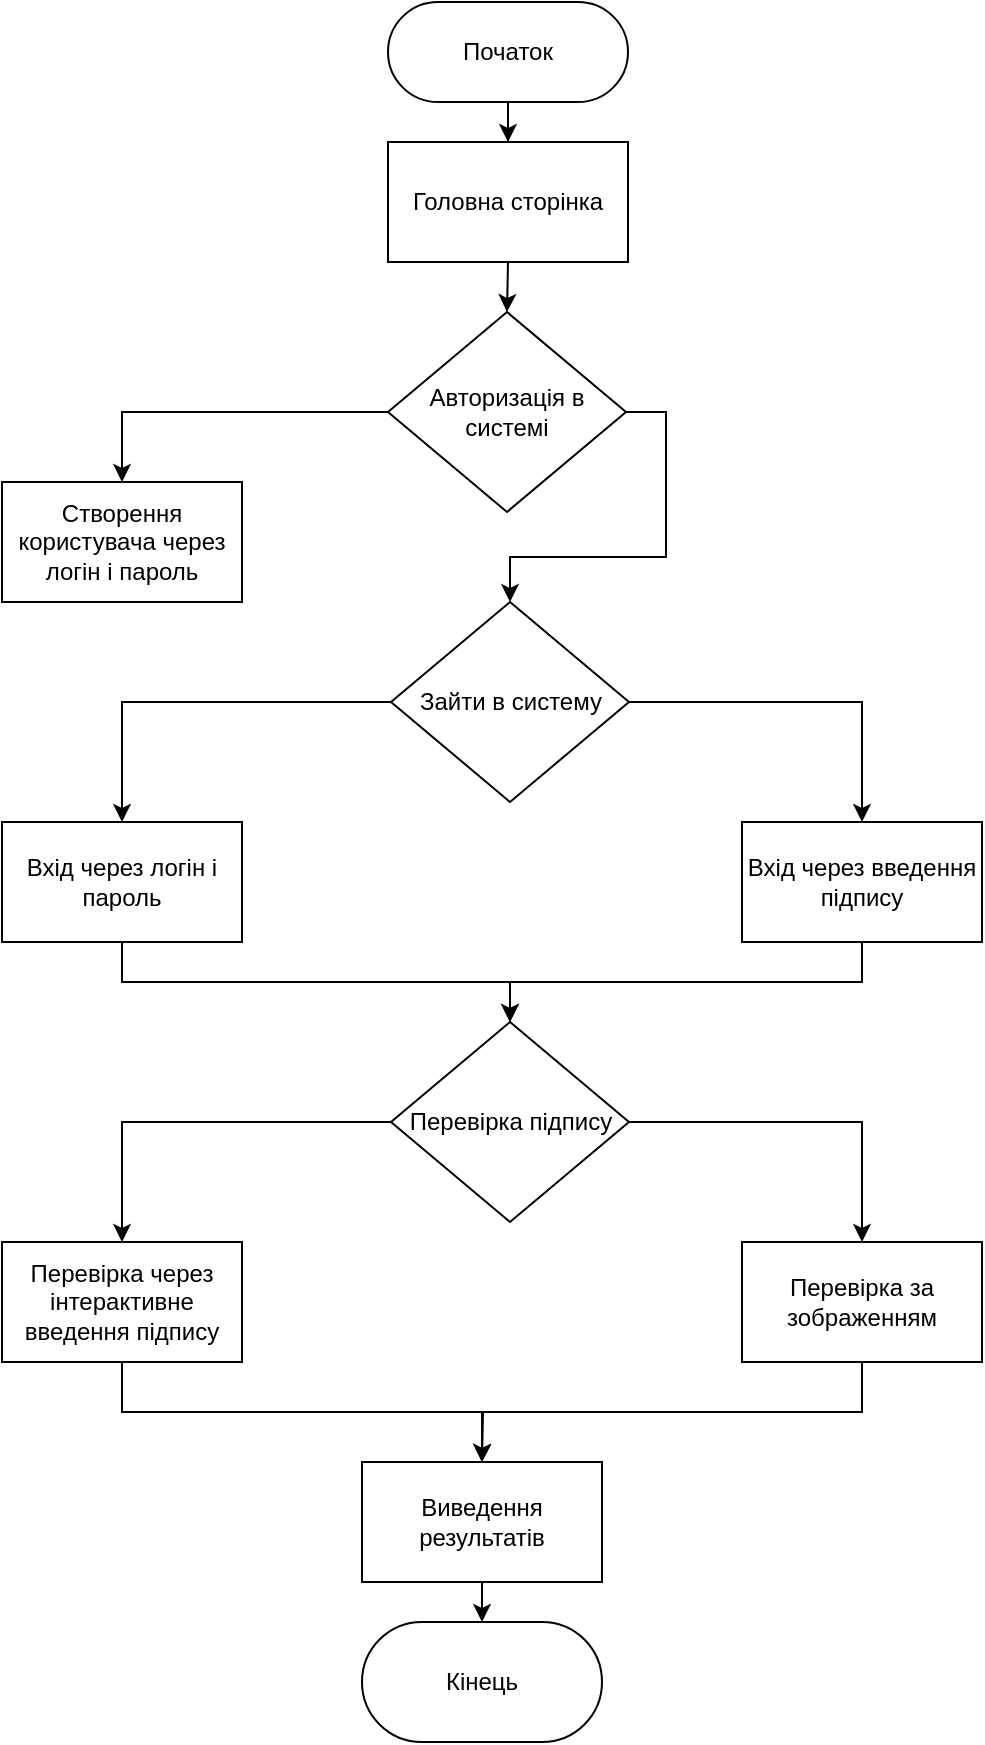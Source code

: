 <mxfile version="12.3.6" type="github" pages="1">
  <diagram id="qwpDHl5WWnUkpVeLNO2_" name="Page-1">
    <mxGraphModel dx="946" dy="623" grid="1" gridSize="10" guides="1" tooltips="1" connect="1" arrows="1" fold="1" page="1" pageScale="1" pageWidth="827" pageHeight="1169" math="0" shadow="0">
      <root>
        <mxCell id="0"/>
        <mxCell id="1" parent="0"/>
        <mxCell id="iMcQNNs0AvqnPJspPDK4-14" style="edgeStyle=orthogonalEdgeStyle;rounded=0;orthogonalLoop=1;jettySize=auto;html=1;exitX=0.5;exitY=1;exitDx=0;exitDy=0;entryX=0.5;entryY=0;entryDx=0;entryDy=0;" edge="1" parent="1" source="OoVCwQBQnUJX474Sr91E-1" target="iMcQNNs0AvqnPJspPDK4-13">
          <mxGeometry relative="1" as="geometry"/>
        </mxCell>
        <mxCell id="OoVCwQBQnUJX474Sr91E-1" value="Головна сторінка" style="rounded=0;whiteSpace=wrap;html=1;" parent="1" vertex="1">
          <mxGeometry x="353" y="90" width="120" height="60" as="geometry"/>
        </mxCell>
        <mxCell id="iMcQNNs0AvqnPJspPDK4-22" style="edgeStyle=orthogonalEdgeStyle;rounded=0;orthogonalLoop=1;jettySize=auto;html=1;exitX=0.5;exitY=1;exitDx=0;exitDy=0;entryX=0.5;entryY=0;entryDx=0;entryDy=0;" edge="1" parent="1" source="OoVCwQBQnUJX474Sr91E-7" target="iMcQNNs0AvqnPJspPDK4-18">
          <mxGeometry relative="1" as="geometry"/>
        </mxCell>
        <mxCell id="OoVCwQBQnUJX474Sr91E-7" value="Вхід через логін і пароль" style="rounded=0;whiteSpace=wrap;html=1;" parent="1" vertex="1">
          <mxGeometry x="160" y="430" width="120" height="60" as="geometry"/>
        </mxCell>
        <mxCell id="iMcQNNs0AvqnPJspPDK4-21" style="edgeStyle=orthogonalEdgeStyle;rounded=0;orthogonalLoop=1;jettySize=auto;html=1;exitX=0.5;exitY=1;exitDx=0;exitDy=0;entryX=0.5;entryY=0;entryDx=0;entryDy=0;" edge="1" parent="1" source="OoVCwQBQnUJX474Sr91E-8" target="iMcQNNs0AvqnPJspPDK4-18">
          <mxGeometry relative="1" as="geometry"/>
        </mxCell>
        <mxCell id="OoVCwQBQnUJX474Sr91E-8" value="Вхід через введення підпису" style="rounded=0;whiteSpace=wrap;html=1;" parent="1" vertex="1">
          <mxGeometry x="530" y="430" width="120" height="60" as="geometry"/>
        </mxCell>
        <mxCell id="OoVCwQBQnUJX474Sr91E-14" value="Створення користувача через логін і пароль" style="rounded=0;whiteSpace=wrap;html=1;" parent="1" vertex="1">
          <mxGeometry x="160" y="260" width="120" height="60" as="geometry"/>
        </mxCell>
        <mxCell id="iMcQNNs0AvqnPJspPDK4-26" style="edgeStyle=orthogonalEdgeStyle;rounded=0;orthogonalLoop=1;jettySize=auto;html=1;exitX=0.5;exitY=1;exitDx=0;exitDy=0;entryX=0.5;entryY=0;entryDx=0;entryDy=0;" edge="1" parent="1" source="OoVCwQBQnUJX474Sr91E-25" target="iMcQNNs0AvqnPJspPDK4-5">
          <mxGeometry relative="1" as="geometry"/>
        </mxCell>
        <mxCell id="OoVCwQBQnUJX474Sr91E-25" value="Перевірка через інтерактивне введення підпису" style="rounded=0;whiteSpace=wrap;html=1;" parent="1" vertex="1">
          <mxGeometry x="160" y="640" width="120" height="60" as="geometry"/>
        </mxCell>
        <mxCell id="iMcQNNs0AvqnPJspPDK4-9" style="edgeStyle=orthogonalEdgeStyle;rounded=0;orthogonalLoop=1;jettySize=auto;html=1;exitX=0.5;exitY=1;exitDx=0;exitDy=0;entryX=0.5;entryY=0;entryDx=0;entryDy=0;" edge="1" parent="1" source="iMcQNNs0AvqnPJspPDK4-5" target="iMcQNNs0AvqnPJspPDK4-3">
          <mxGeometry relative="1" as="geometry"/>
        </mxCell>
        <mxCell id="iMcQNNs0AvqnPJspPDK4-5" value="Виведення результатів" style="rounded=0;whiteSpace=wrap;html=1;" vertex="1" parent="1">
          <mxGeometry x="340" y="750" width="120" height="60" as="geometry"/>
        </mxCell>
        <mxCell id="iMcQNNs0AvqnPJspPDK4-27" style="edgeStyle=orthogonalEdgeStyle;rounded=0;orthogonalLoop=1;jettySize=auto;html=1;exitX=0.5;exitY=1;exitDx=0;exitDy=0;" edge="1" parent="1" source="OoVCwQBQnUJX474Sr91E-26">
          <mxGeometry relative="1" as="geometry">
            <mxPoint x="400" y="750" as="targetPoint"/>
          </mxGeometry>
        </mxCell>
        <mxCell id="OoVCwQBQnUJX474Sr91E-26" value="Перевірка за зображенням" style="rounded=0;whiteSpace=wrap;html=1;" parent="1" vertex="1">
          <mxGeometry x="530" y="640" width="120" height="60" as="geometry"/>
        </mxCell>
        <mxCell id="iMcQNNs0AvqnPJspPDK4-3" value="Кінець" style="rounded=1;whiteSpace=wrap;html=1;arcSize=50;" vertex="1" parent="1">
          <mxGeometry x="340" y="830" width="120" height="60" as="geometry"/>
        </mxCell>
        <mxCell id="iMcQNNs0AvqnPJspPDK4-8" style="edgeStyle=orthogonalEdgeStyle;rounded=0;orthogonalLoop=1;jettySize=auto;html=1;entryX=0.5;entryY=0;entryDx=0;entryDy=0;" edge="1" parent="1" source="iMcQNNs0AvqnPJspPDK4-4" target="OoVCwQBQnUJX474Sr91E-1">
          <mxGeometry relative="1" as="geometry"/>
        </mxCell>
        <mxCell id="iMcQNNs0AvqnPJspPDK4-4" value="Початок" style="rounded=1;whiteSpace=wrap;html=1;arcSize=50;" vertex="1" parent="1">
          <mxGeometry x="353" y="20" width="120" height="50" as="geometry"/>
        </mxCell>
        <mxCell id="iMcQNNs0AvqnPJspPDK4-15" style="edgeStyle=orthogonalEdgeStyle;rounded=0;orthogonalLoop=1;jettySize=auto;html=1;exitX=0;exitY=0.5;exitDx=0;exitDy=0;entryX=0.5;entryY=0;entryDx=0;entryDy=0;" edge="1" parent="1" source="iMcQNNs0AvqnPJspPDK4-13" target="OoVCwQBQnUJX474Sr91E-14">
          <mxGeometry relative="1" as="geometry"/>
        </mxCell>
        <mxCell id="iMcQNNs0AvqnPJspPDK4-17" style="edgeStyle=orthogonalEdgeStyle;rounded=0;orthogonalLoop=1;jettySize=auto;html=1;exitX=1;exitY=0.5;exitDx=0;exitDy=0;entryX=0.5;entryY=0;entryDx=0;entryDy=0;" edge="1" parent="1" source="iMcQNNs0AvqnPJspPDK4-13" target="iMcQNNs0AvqnPJspPDK4-16">
          <mxGeometry relative="1" as="geometry"/>
        </mxCell>
        <mxCell id="iMcQNNs0AvqnPJspPDK4-13" value="Авторизація в системі" style="rhombus;whiteSpace=wrap;html=1;" vertex="1" parent="1">
          <mxGeometry x="353" y="175" width="119" height="100" as="geometry"/>
        </mxCell>
        <mxCell id="iMcQNNs0AvqnPJspPDK4-19" style="edgeStyle=orthogonalEdgeStyle;rounded=0;orthogonalLoop=1;jettySize=auto;html=1;exitX=0;exitY=0.5;exitDx=0;exitDy=0;entryX=0.5;entryY=0;entryDx=0;entryDy=0;" edge="1" parent="1" source="iMcQNNs0AvqnPJspPDK4-16" target="OoVCwQBQnUJX474Sr91E-7">
          <mxGeometry relative="1" as="geometry"/>
        </mxCell>
        <mxCell id="iMcQNNs0AvqnPJspPDK4-20" style="edgeStyle=orthogonalEdgeStyle;rounded=0;orthogonalLoop=1;jettySize=auto;html=1;exitX=1;exitY=0.5;exitDx=0;exitDy=0;entryX=0.5;entryY=0;entryDx=0;entryDy=0;" edge="1" parent="1" source="iMcQNNs0AvqnPJspPDK4-16" target="OoVCwQBQnUJX474Sr91E-8">
          <mxGeometry relative="1" as="geometry"/>
        </mxCell>
        <mxCell id="iMcQNNs0AvqnPJspPDK4-16" value="Зайти в систему" style="rhombus;whiteSpace=wrap;html=1;" vertex="1" parent="1">
          <mxGeometry x="354.5" y="320" width="119" height="100" as="geometry"/>
        </mxCell>
        <mxCell id="iMcQNNs0AvqnPJspPDK4-23" style="edgeStyle=orthogonalEdgeStyle;rounded=0;orthogonalLoop=1;jettySize=auto;html=1;exitX=1;exitY=0.5;exitDx=0;exitDy=0;entryX=0.5;entryY=0;entryDx=0;entryDy=0;" edge="1" parent="1" source="iMcQNNs0AvqnPJspPDK4-18" target="OoVCwQBQnUJX474Sr91E-26">
          <mxGeometry relative="1" as="geometry"/>
        </mxCell>
        <mxCell id="iMcQNNs0AvqnPJspPDK4-24" style="edgeStyle=orthogonalEdgeStyle;rounded=0;orthogonalLoop=1;jettySize=auto;html=1;exitX=0;exitY=0.5;exitDx=0;exitDy=0;entryX=0.5;entryY=0;entryDx=0;entryDy=0;" edge="1" parent="1" source="iMcQNNs0AvqnPJspPDK4-18" target="OoVCwQBQnUJX474Sr91E-25">
          <mxGeometry relative="1" as="geometry"/>
        </mxCell>
        <mxCell id="iMcQNNs0AvqnPJspPDK4-18" value="Перевірка підпису" style="rhombus;whiteSpace=wrap;html=1;" vertex="1" parent="1">
          <mxGeometry x="354.5" y="530" width="119" height="100" as="geometry"/>
        </mxCell>
      </root>
    </mxGraphModel>
  </diagram>
</mxfile>
